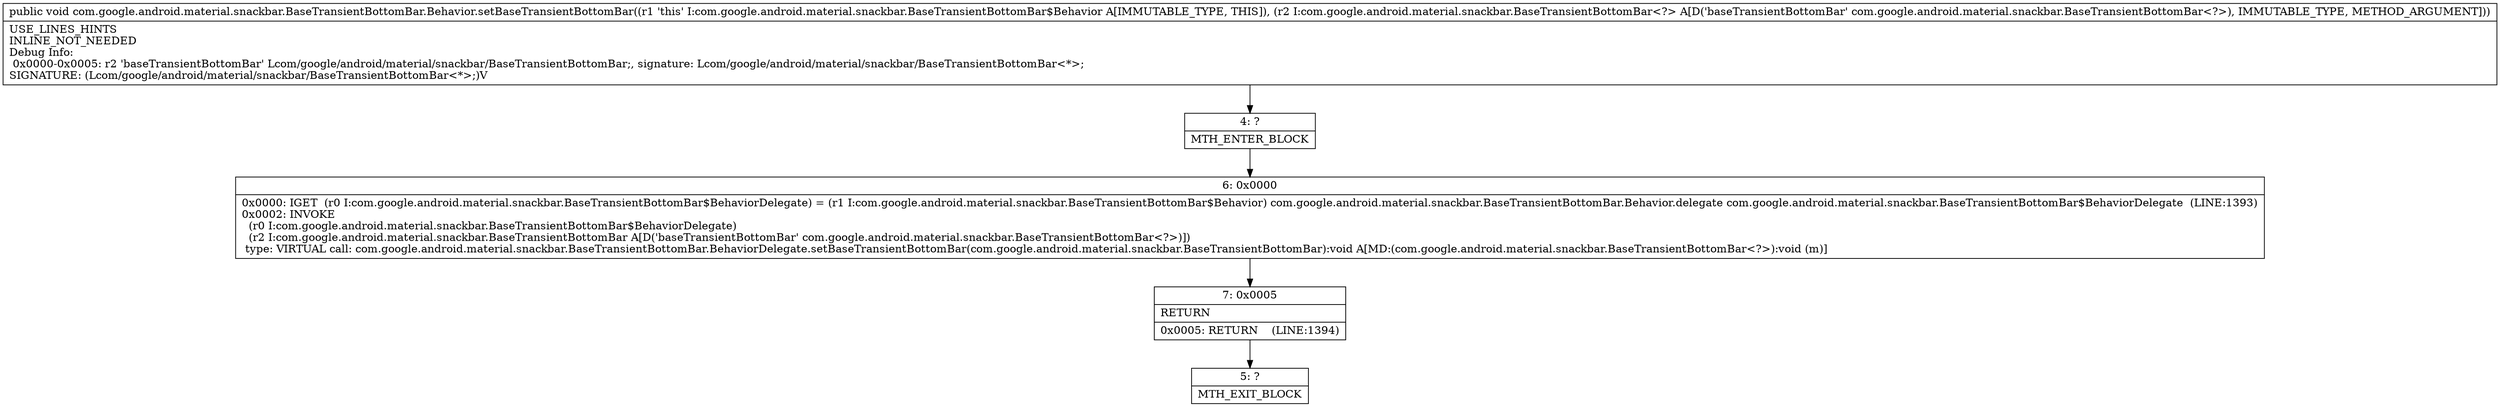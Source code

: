 digraph "CFG forcom.google.android.material.snackbar.BaseTransientBottomBar.Behavior.setBaseTransientBottomBar(Lcom\/google\/android\/material\/snackbar\/BaseTransientBottomBar;)V" {
Node_4 [shape=record,label="{4\:\ ?|MTH_ENTER_BLOCK\l}"];
Node_6 [shape=record,label="{6\:\ 0x0000|0x0000: IGET  (r0 I:com.google.android.material.snackbar.BaseTransientBottomBar$BehaviorDelegate) = (r1 I:com.google.android.material.snackbar.BaseTransientBottomBar$Behavior) com.google.android.material.snackbar.BaseTransientBottomBar.Behavior.delegate com.google.android.material.snackbar.BaseTransientBottomBar$BehaviorDelegate  (LINE:1393)\l0x0002: INVOKE  \l  (r0 I:com.google.android.material.snackbar.BaseTransientBottomBar$BehaviorDelegate)\l  (r2 I:com.google.android.material.snackbar.BaseTransientBottomBar A[D('baseTransientBottomBar' com.google.android.material.snackbar.BaseTransientBottomBar\<?\>)])\l type: VIRTUAL call: com.google.android.material.snackbar.BaseTransientBottomBar.BehaviorDelegate.setBaseTransientBottomBar(com.google.android.material.snackbar.BaseTransientBottomBar):void A[MD:(com.google.android.material.snackbar.BaseTransientBottomBar\<?\>):void (m)]\l}"];
Node_7 [shape=record,label="{7\:\ 0x0005|RETURN\l|0x0005: RETURN    (LINE:1394)\l}"];
Node_5 [shape=record,label="{5\:\ ?|MTH_EXIT_BLOCK\l}"];
MethodNode[shape=record,label="{public void com.google.android.material.snackbar.BaseTransientBottomBar.Behavior.setBaseTransientBottomBar((r1 'this' I:com.google.android.material.snackbar.BaseTransientBottomBar$Behavior A[IMMUTABLE_TYPE, THIS]), (r2 I:com.google.android.material.snackbar.BaseTransientBottomBar\<?\> A[D('baseTransientBottomBar' com.google.android.material.snackbar.BaseTransientBottomBar\<?\>), IMMUTABLE_TYPE, METHOD_ARGUMENT]))  | USE_LINES_HINTS\lINLINE_NOT_NEEDED\lDebug Info:\l  0x0000\-0x0005: r2 'baseTransientBottomBar' Lcom\/google\/android\/material\/snackbar\/BaseTransientBottomBar;, signature: Lcom\/google\/android\/material\/snackbar\/BaseTransientBottomBar\<*\>;\lSIGNATURE: (Lcom\/google\/android\/material\/snackbar\/BaseTransientBottomBar\<*\>;)V\l}"];
MethodNode -> Node_4;Node_4 -> Node_6;
Node_6 -> Node_7;
Node_7 -> Node_5;
}

